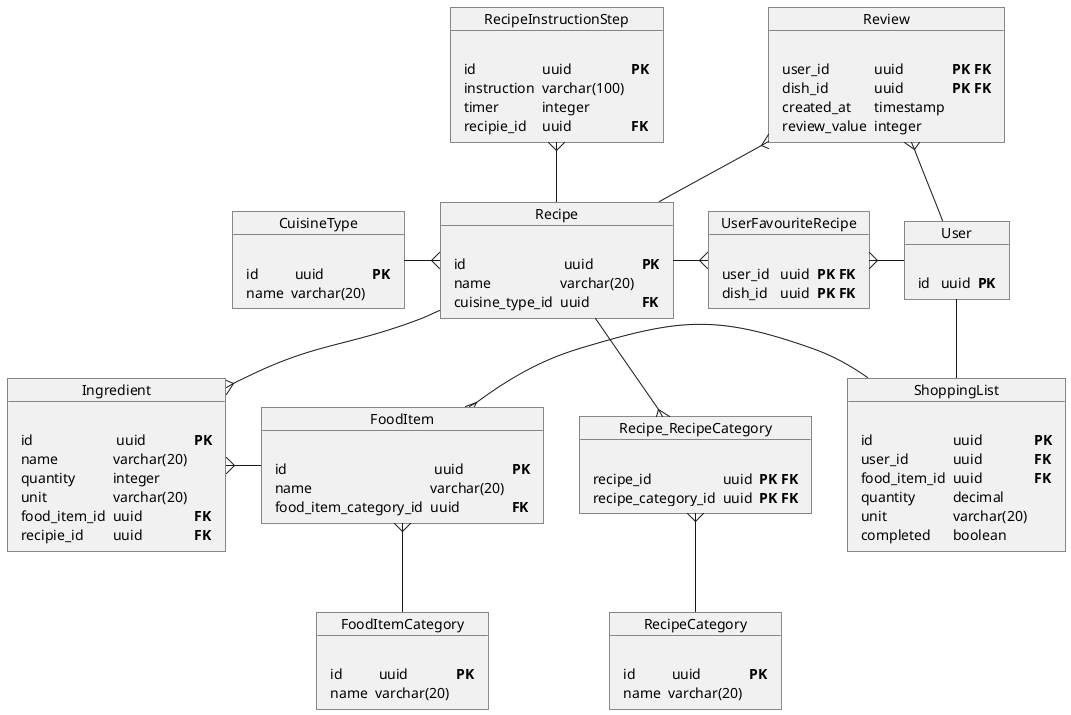 @startuml
object Recipe  {
    <#F1F1F1,#F1F1F1>|= |= |= |
    | id |  uuid | **PK** |
    | name | varchar(20) |
    | cuisine_type_id | uuid | **FK** |
}

object RecipeInstructionStep {
    <#F1F1F1,#F1F1F1>|= |= |= |
    | id | uuid | **PK** |
    | instruction | varchar(100) |
    | timer | integer |
    | recipie_id | uuid | **FK** |
}

object Ingredient {
  <#F1F1F1,#F1F1F1>|= |= |= |
    | id |  uuid | **PK** |
    | name | varchar(20) |
    | quantity | integer |
    | unit | varchar(20) |
    | food_item_id | uuid| **FK** |
    | recipie_id | uuid | **FK** |
}

object FoodItem {
  <#F1F1F1,#F1F1F1>|= |= |= |
    | id |  uuid | **PK** |
    | name | varchar(20) |
    | food_item_category_id | uuid | **FK** |
}

object FoodItemCategory {
  <#F1F1F1,#F1F1F1>|= |= |= |
    | id |  uuid | **PK** |
    | name | varchar(20) |
}

object CuisineType {
    <#F1F1F1,#F1F1F1>|= |= |= |
    | id |  uuid | **PK** |
    | name | varchar(20) |
}

object RecipeCategory {
    <#F1F1F1,#F1F1F1>|= |= |= |
    | id |  uuid | **PK** |
    | name | varchar(20) |
}

object Recipe_RecipeCategory {
    <#F1F1F1,#F1F1F1>|= |= |= |
    | recipe_id | uuid | **PK FK** |
    | recipe_category_id | uuid | **PK FK** |
}

object User {
    <#F1F1F1,#F1F1F1>|= |= |= |
    | id |  uuid | **PK** |
}

object UserFavouriteRecipe {
    <#F1F1F1,#F1F1F1>|= |= |= |
    | user_id |  uuid | **PK FK** |
    | dish_id |  uuid | **PK FK** |
}

object Review {
    <#F1F1F1,#F1F1F1>|= |= |= |
    | user_id | uuid | **PK FK** |
    | dish_id | uuid | **PK FK** |
    | created_at | timestamp | |
    | review_value | integer | |
}

object ShoppingList {
    <#F1F1F1,#F1F1F1>|= |= |= |
    | id | uuid | **PK** |
    | user_id | uuid | **FK** |
    | food_item_id | uuid | **FK** |
    | quantity | decimal | |
    | unit | varchar(20) | |
    | completed | boolean | |
}

Recipe -down-{ Ingredient
RecipeInstructionStep }-- Recipe
Ingredient }-right- FoodItem
FoodItem }-- FoodItemCategory
Recipe }-left- CuisineType
Recipe --{ Recipe_RecipeCategory
Recipe_RecipeCategory }-- RecipeCategory
Recipe -right-{ UserFavouriteRecipe
UserFavouriteRecipe }-right- User
Recipe -up-{ Review
Review }-down- User
User -- ShoppingList
ShoppingList -left-{ FoodItem
@enduml